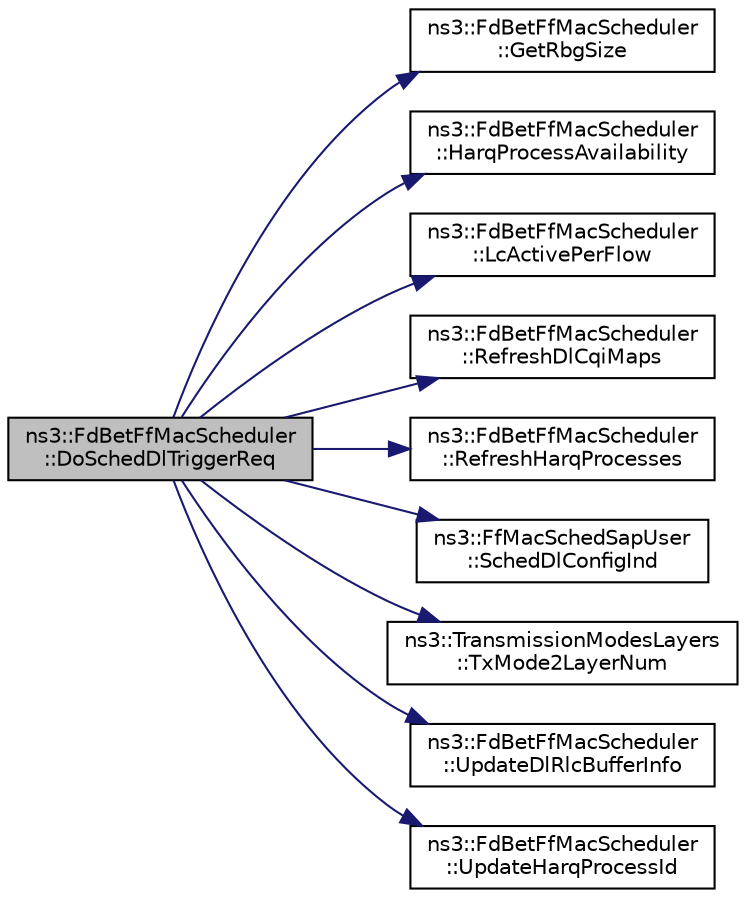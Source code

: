digraph "ns3::FdBetFfMacScheduler::DoSchedDlTriggerReq"
{
 // LATEX_PDF_SIZE
  edge [fontname="Helvetica",fontsize="10",labelfontname="Helvetica",labelfontsize="10"];
  node [fontname="Helvetica",fontsize="10",shape=record];
  rankdir="LR";
  Node1 [label="ns3::FdBetFfMacScheduler\l::DoSchedDlTriggerReq",height=0.2,width=0.4,color="black", fillcolor="grey75", style="filled", fontcolor="black",tooltip="Sched DL trigger request function."];
  Node1 -> Node2 [color="midnightblue",fontsize="10",style="solid",fontname="Helvetica"];
  Node2 [label="ns3::FdBetFfMacScheduler\l::GetRbgSize",height=0.2,width=0.4,color="black", fillcolor="white", style="filled",URL="$classns3_1_1_fd_bet_ff_mac_scheduler.html#af21155ac09345dd6e838d428de12b922",tooltip="Get RBG size function."];
  Node1 -> Node3 [color="midnightblue",fontsize="10",style="solid",fontname="Helvetica"];
  Node3 [label="ns3::FdBetFfMacScheduler\l::HarqProcessAvailability",height=0.2,width=0.4,color="black", fillcolor="white", style="filled",URL="$classns3_1_1_fd_bet_ff_mac_scheduler.html#a8eb562f21b18eac9972a42599531c337",tooltip="Return the availability of free process for the RNTI specified."];
  Node1 -> Node4 [color="midnightblue",fontsize="10",style="solid",fontname="Helvetica"];
  Node4 [label="ns3::FdBetFfMacScheduler\l::LcActivePerFlow",height=0.2,width=0.4,color="black", fillcolor="white", style="filled",URL="$classns3_1_1_fd_bet_ff_mac_scheduler.html#a1417aeebff19391109a19f897e62a9b0",tooltip="LC active per flow function."];
  Node1 -> Node5 [color="midnightblue",fontsize="10",style="solid",fontname="Helvetica"];
  Node5 [label="ns3::FdBetFfMacScheduler\l::RefreshDlCqiMaps",height=0.2,width=0.4,color="black", fillcolor="white", style="filled",URL="$classns3_1_1_fd_bet_ff_mac_scheduler.html#a291aa78830b1cd2af29d184771ff9ea5",tooltip="Refresh DL CQI maps."];
  Node1 -> Node6 [color="midnightblue",fontsize="10",style="solid",fontname="Helvetica"];
  Node6 [label="ns3::FdBetFfMacScheduler\l::RefreshHarqProcesses",height=0.2,width=0.4,color="black", fillcolor="white", style="filled",URL="$classns3_1_1_fd_bet_ff_mac_scheduler.html#ac1dabffc12ddc6e292287e1656e79898",tooltip="Refresh HARQ processes according to the timers."];
  Node1 -> Node7 [color="midnightblue",fontsize="10",style="solid",fontname="Helvetica"];
  Node7 [label="ns3::FfMacSchedSapUser\l::SchedDlConfigInd",height=0.2,width=0.4,color="black", fillcolor="white", style="filled",URL="$classns3_1_1_ff_mac_sched_sap_user.html#a28f8484af5a32a45ee6c0e51770d83f7",tooltip="SCHED_DL_CONFIG_IND."];
  Node1 -> Node8 [color="midnightblue",fontsize="10",style="solid",fontname="Helvetica"];
  Node8 [label="ns3::TransmissionModesLayers\l::TxMode2LayerNum",height=0.2,width=0.4,color="black", fillcolor="white", style="filled",URL="$classns3_1_1_transmission_modes_layers.html#a31f608b7bfaa77440fe4cb85ad035329",tooltip="Transmit mode 2 layer number."];
  Node1 -> Node9 [color="midnightblue",fontsize="10",style="solid",fontname="Helvetica"];
  Node9 [label="ns3::FdBetFfMacScheduler\l::UpdateDlRlcBufferInfo",height=0.2,width=0.4,color="black", fillcolor="white", style="filled",URL="$classns3_1_1_fd_bet_ff_mac_scheduler.html#ada0b736df057e280e0d90892015c3e86",tooltip="Update DL RLC buffer info."];
  Node1 -> Node10 [color="midnightblue",fontsize="10",style="solid",fontname="Helvetica"];
  Node10 [label="ns3::FdBetFfMacScheduler\l::UpdateHarqProcessId",height=0.2,width=0.4,color="black", fillcolor="white", style="filled",URL="$classns3_1_1_fd_bet_ff_mac_scheduler.html#aa99e266c0e486f1a8456f68edad608d7",tooltip="Update and return a new process Id for the RNTI specified."];
}
